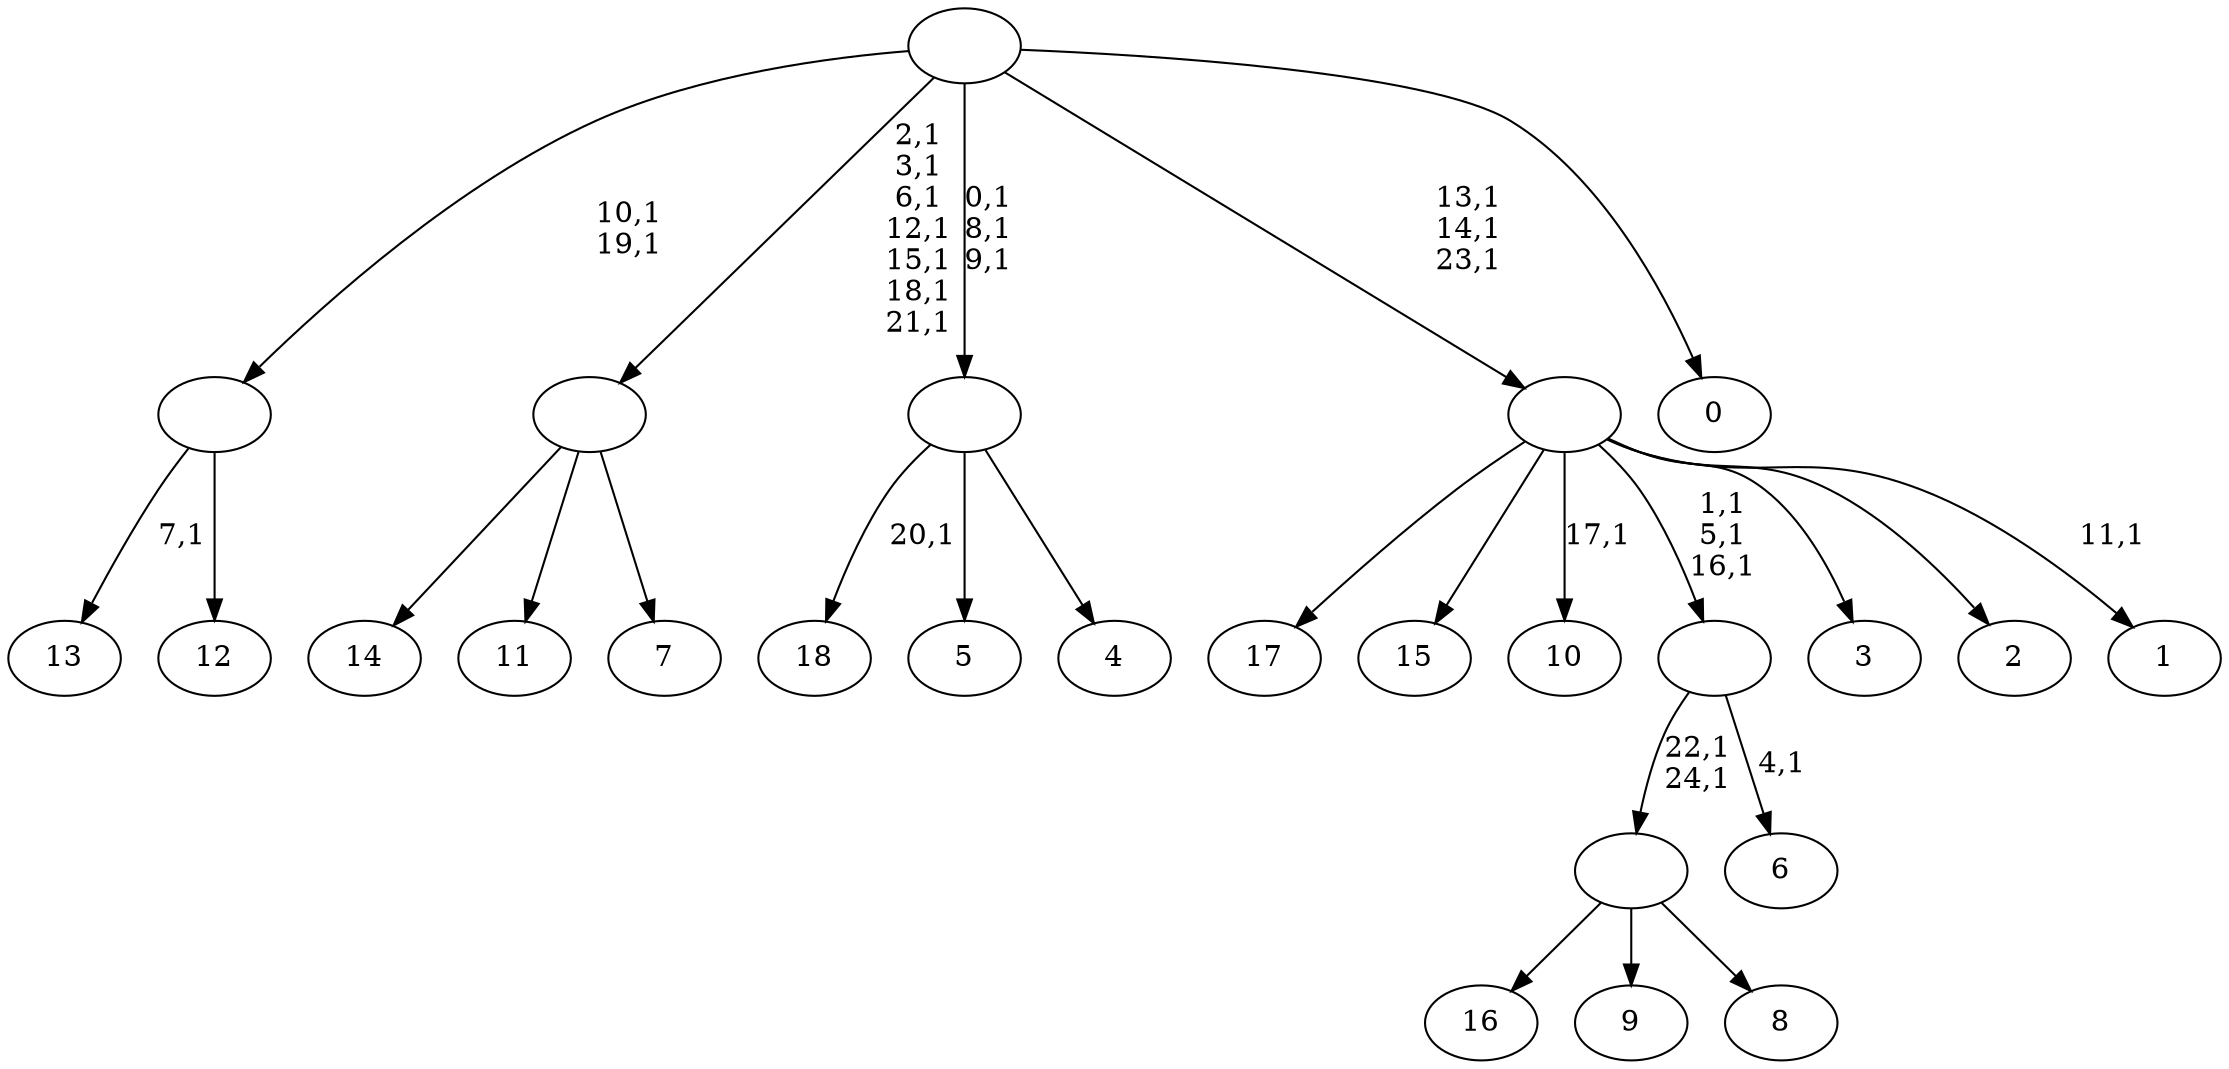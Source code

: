 digraph T {
	44 [label="18"]
	42 [label="17"]
	41 [label="16"]
	40 [label="15"]
	39 [label="14"]
	38 [label="13"]
	36 [label="12"]
	35 [label=""]
	33 [label="11"]
	32 [label="10"]
	30 [label="9"]
	29 [label="8"]
	28 [label=""]
	26 [label="7"]
	25 [label=""]
	18 [label="6"]
	16 [label=""]
	13 [label="5"]
	12 [label="4"]
	11 [label=""]
	8 [label="3"]
	7 [label="2"]
	6 [label="1"]
	4 [label=""]
	1 [label="0"]
	0 [label=""]
	35 -> 38 [label="7,1"]
	35 -> 36 [label=""]
	28 -> 41 [label=""]
	28 -> 30 [label=""]
	28 -> 29 [label=""]
	25 -> 39 [label=""]
	25 -> 33 [label=""]
	25 -> 26 [label=""]
	16 -> 18 [label="4,1"]
	16 -> 28 [label="22,1\n24,1"]
	11 -> 44 [label="20,1"]
	11 -> 13 [label=""]
	11 -> 12 [label=""]
	4 -> 6 [label="11,1"]
	4 -> 16 [label="1,1\n5,1\n16,1"]
	4 -> 32 [label="17,1"]
	4 -> 42 [label=""]
	4 -> 40 [label=""]
	4 -> 8 [label=""]
	4 -> 7 [label=""]
	0 -> 4 [label="13,1\n14,1\n23,1"]
	0 -> 11 [label="0,1\n8,1\n9,1"]
	0 -> 25 [label="2,1\n3,1\n6,1\n12,1\n15,1\n18,1\n21,1"]
	0 -> 35 [label="10,1\n19,1"]
	0 -> 1 [label=""]
}

